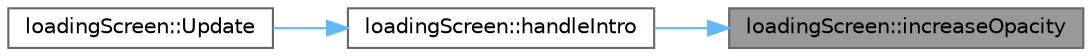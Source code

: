 digraph "loadingScreen::increaseOpacity"
{
 // INTERACTIVE_SVG=YES
 // LATEX_PDF_SIZE
  bgcolor="transparent";
  edge [fontname=Helvetica,fontsize=10,labelfontname=Helvetica,labelfontsize=10];
  node [fontname=Helvetica,fontsize=10,shape=box,height=0.2,width=0.4];
  rankdir="RL";
  Node1 [label="loadingScreen::increaseOpacity",height=0.2,width=0.4,color="gray40", fillcolor="grey60", style="filled", fontcolor="black",tooltip=" "];
  Node1 -> Node2 [dir="back",color="steelblue1",style="solid"];
  Node2 [label="loadingScreen::handleIntro",height=0.2,width=0.4,color="grey40", fillcolor="white", style="filled",URL="$classloading_screen.html#aba1b542abbd95eeaf6e134b4f2bc652a",tooltip=" "];
  Node2 -> Node3 [dir="back",color="steelblue1",style="solid"];
  Node3 [label="loadingScreen::Update",height=0.2,width=0.4,color="grey40", fillcolor="white", style="filled",URL="$classloading_screen.html#ac6c85ccc4df946975d979e69b32d49dd",tooltip=" "];
}
